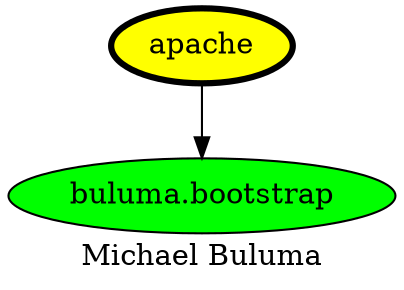 digraph PhiloDilemma {
  label = "Michael Buluma" ;
  overlap=false
  {
    "apache" [fillcolor=yellow style=filled penwidth=3]
    "buluma.bootstrap" [fillcolor=green style=filled]
  }
  "apache" -> "buluma.bootstrap"
}
